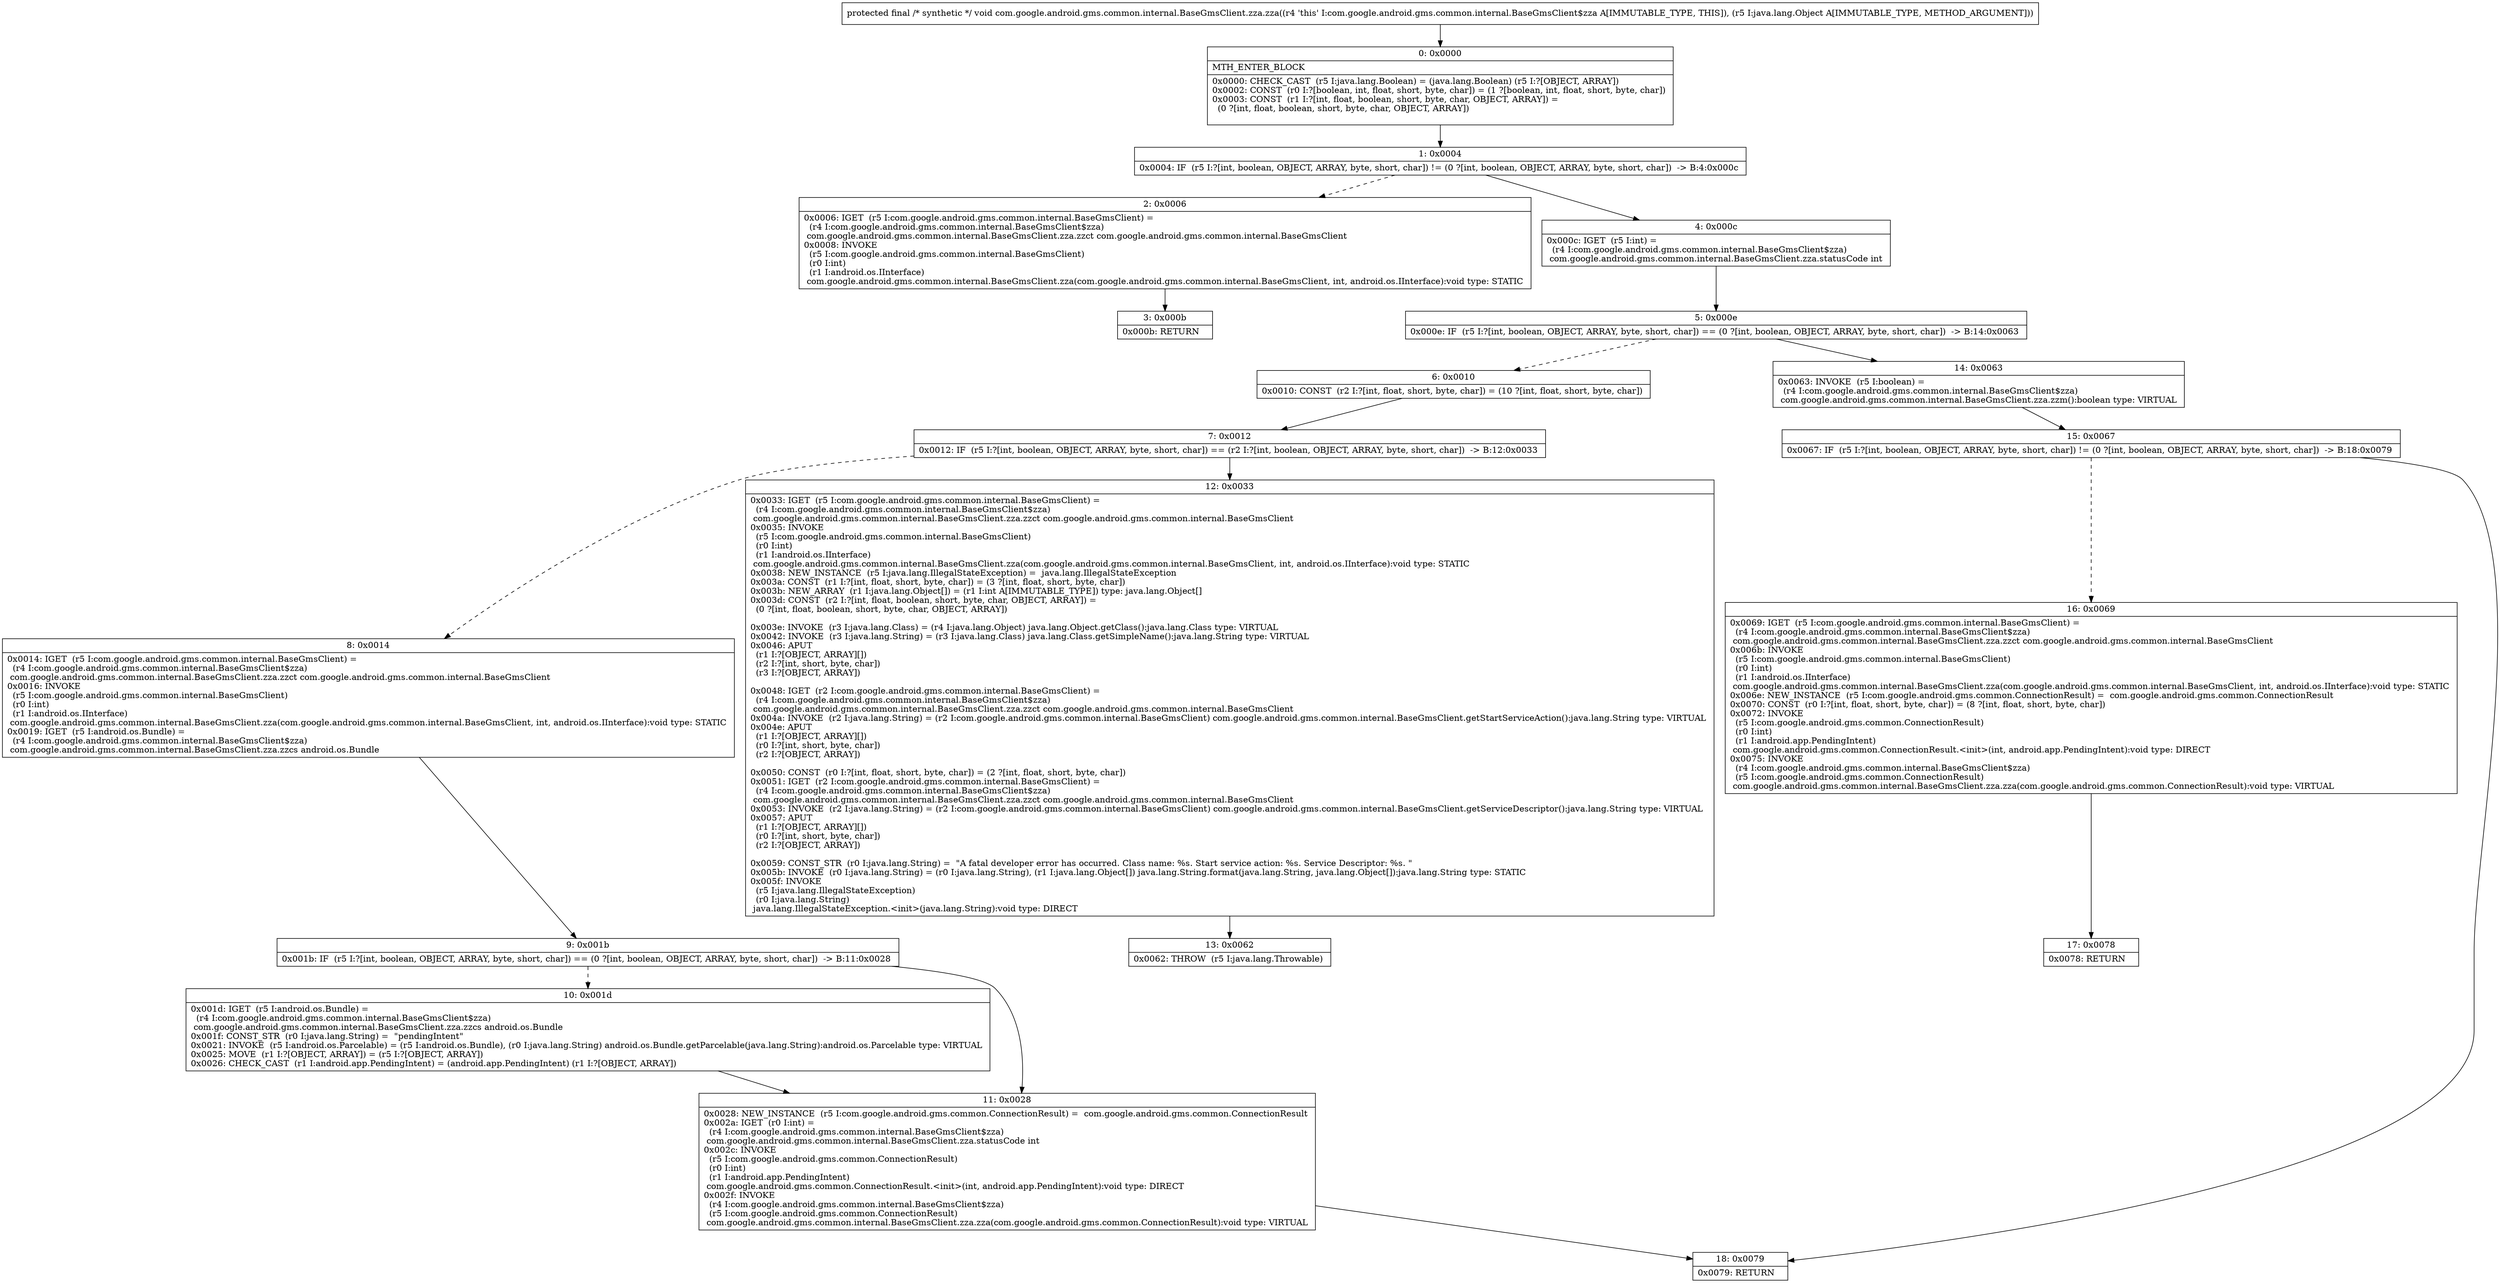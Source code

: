 digraph "CFG forcom.google.android.gms.common.internal.BaseGmsClient.zza.zza(Ljava\/lang\/Object;)V" {
Node_0 [shape=record,label="{0\:\ 0x0000|MTH_ENTER_BLOCK\l|0x0000: CHECK_CAST  (r5 I:java.lang.Boolean) = (java.lang.Boolean) (r5 I:?[OBJECT, ARRAY]) \l0x0002: CONST  (r0 I:?[boolean, int, float, short, byte, char]) = (1 ?[boolean, int, float, short, byte, char]) \l0x0003: CONST  (r1 I:?[int, float, boolean, short, byte, char, OBJECT, ARRAY]) = \l  (0 ?[int, float, boolean, short, byte, char, OBJECT, ARRAY])\l \l}"];
Node_1 [shape=record,label="{1\:\ 0x0004|0x0004: IF  (r5 I:?[int, boolean, OBJECT, ARRAY, byte, short, char]) != (0 ?[int, boolean, OBJECT, ARRAY, byte, short, char])  \-\> B:4:0x000c \l}"];
Node_2 [shape=record,label="{2\:\ 0x0006|0x0006: IGET  (r5 I:com.google.android.gms.common.internal.BaseGmsClient) = \l  (r4 I:com.google.android.gms.common.internal.BaseGmsClient$zza)\l com.google.android.gms.common.internal.BaseGmsClient.zza.zzct com.google.android.gms.common.internal.BaseGmsClient \l0x0008: INVOKE  \l  (r5 I:com.google.android.gms.common.internal.BaseGmsClient)\l  (r0 I:int)\l  (r1 I:android.os.IInterface)\l com.google.android.gms.common.internal.BaseGmsClient.zza(com.google.android.gms.common.internal.BaseGmsClient, int, android.os.IInterface):void type: STATIC \l}"];
Node_3 [shape=record,label="{3\:\ 0x000b|0x000b: RETURN   \l}"];
Node_4 [shape=record,label="{4\:\ 0x000c|0x000c: IGET  (r5 I:int) = \l  (r4 I:com.google.android.gms.common.internal.BaseGmsClient$zza)\l com.google.android.gms.common.internal.BaseGmsClient.zza.statusCode int \l}"];
Node_5 [shape=record,label="{5\:\ 0x000e|0x000e: IF  (r5 I:?[int, boolean, OBJECT, ARRAY, byte, short, char]) == (0 ?[int, boolean, OBJECT, ARRAY, byte, short, char])  \-\> B:14:0x0063 \l}"];
Node_6 [shape=record,label="{6\:\ 0x0010|0x0010: CONST  (r2 I:?[int, float, short, byte, char]) = (10 ?[int, float, short, byte, char]) \l}"];
Node_7 [shape=record,label="{7\:\ 0x0012|0x0012: IF  (r5 I:?[int, boolean, OBJECT, ARRAY, byte, short, char]) == (r2 I:?[int, boolean, OBJECT, ARRAY, byte, short, char])  \-\> B:12:0x0033 \l}"];
Node_8 [shape=record,label="{8\:\ 0x0014|0x0014: IGET  (r5 I:com.google.android.gms.common.internal.BaseGmsClient) = \l  (r4 I:com.google.android.gms.common.internal.BaseGmsClient$zza)\l com.google.android.gms.common.internal.BaseGmsClient.zza.zzct com.google.android.gms.common.internal.BaseGmsClient \l0x0016: INVOKE  \l  (r5 I:com.google.android.gms.common.internal.BaseGmsClient)\l  (r0 I:int)\l  (r1 I:android.os.IInterface)\l com.google.android.gms.common.internal.BaseGmsClient.zza(com.google.android.gms.common.internal.BaseGmsClient, int, android.os.IInterface):void type: STATIC \l0x0019: IGET  (r5 I:android.os.Bundle) = \l  (r4 I:com.google.android.gms.common.internal.BaseGmsClient$zza)\l com.google.android.gms.common.internal.BaseGmsClient.zza.zzcs android.os.Bundle \l}"];
Node_9 [shape=record,label="{9\:\ 0x001b|0x001b: IF  (r5 I:?[int, boolean, OBJECT, ARRAY, byte, short, char]) == (0 ?[int, boolean, OBJECT, ARRAY, byte, short, char])  \-\> B:11:0x0028 \l}"];
Node_10 [shape=record,label="{10\:\ 0x001d|0x001d: IGET  (r5 I:android.os.Bundle) = \l  (r4 I:com.google.android.gms.common.internal.BaseGmsClient$zza)\l com.google.android.gms.common.internal.BaseGmsClient.zza.zzcs android.os.Bundle \l0x001f: CONST_STR  (r0 I:java.lang.String) =  \"pendingIntent\" \l0x0021: INVOKE  (r5 I:android.os.Parcelable) = (r5 I:android.os.Bundle), (r0 I:java.lang.String) android.os.Bundle.getParcelable(java.lang.String):android.os.Parcelable type: VIRTUAL \l0x0025: MOVE  (r1 I:?[OBJECT, ARRAY]) = (r5 I:?[OBJECT, ARRAY]) \l0x0026: CHECK_CAST  (r1 I:android.app.PendingIntent) = (android.app.PendingIntent) (r1 I:?[OBJECT, ARRAY]) \l}"];
Node_11 [shape=record,label="{11\:\ 0x0028|0x0028: NEW_INSTANCE  (r5 I:com.google.android.gms.common.ConnectionResult) =  com.google.android.gms.common.ConnectionResult \l0x002a: IGET  (r0 I:int) = \l  (r4 I:com.google.android.gms.common.internal.BaseGmsClient$zza)\l com.google.android.gms.common.internal.BaseGmsClient.zza.statusCode int \l0x002c: INVOKE  \l  (r5 I:com.google.android.gms.common.ConnectionResult)\l  (r0 I:int)\l  (r1 I:android.app.PendingIntent)\l com.google.android.gms.common.ConnectionResult.\<init\>(int, android.app.PendingIntent):void type: DIRECT \l0x002f: INVOKE  \l  (r4 I:com.google.android.gms.common.internal.BaseGmsClient$zza)\l  (r5 I:com.google.android.gms.common.ConnectionResult)\l com.google.android.gms.common.internal.BaseGmsClient.zza.zza(com.google.android.gms.common.ConnectionResult):void type: VIRTUAL \l}"];
Node_12 [shape=record,label="{12\:\ 0x0033|0x0033: IGET  (r5 I:com.google.android.gms.common.internal.BaseGmsClient) = \l  (r4 I:com.google.android.gms.common.internal.BaseGmsClient$zza)\l com.google.android.gms.common.internal.BaseGmsClient.zza.zzct com.google.android.gms.common.internal.BaseGmsClient \l0x0035: INVOKE  \l  (r5 I:com.google.android.gms.common.internal.BaseGmsClient)\l  (r0 I:int)\l  (r1 I:android.os.IInterface)\l com.google.android.gms.common.internal.BaseGmsClient.zza(com.google.android.gms.common.internal.BaseGmsClient, int, android.os.IInterface):void type: STATIC \l0x0038: NEW_INSTANCE  (r5 I:java.lang.IllegalStateException) =  java.lang.IllegalStateException \l0x003a: CONST  (r1 I:?[int, float, short, byte, char]) = (3 ?[int, float, short, byte, char]) \l0x003b: NEW_ARRAY  (r1 I:java.lang.Object[]) = (r1 I:int A[IMMUTABLE_TYPE]) type: java.lang.Object[] \l0x003d: CONST  (r2 I:?[int, float, boolean, short, byte, char, OBJECT, ARRAY]) = \l  (0 ?[int, float, boolean, short, byte, char, OBJECT, ARRAY])\l \l0x003e: INVOKE  (r3 I:java.lang.Class) = (r4 I:java.lang.Object) java.lang.Object.getClass():java.lang.Class type: VIRTUAL \l0x0042: INVOKE  (r3 I:java.lang.String) = (r3 I:java.lang.Class) java.lang.Class.getSimpleName():java.lang.String type: VIRTUAL \l0x0046: APUT  \l  (r1 I:?[OBJECT, ARRAY][])\l  (r2 I:?[int, short, byte, char])\l  (r3 I:?[OBJECT, ARRAY])\l \l0x0048: IGET  (r2 I:com.google.android.gms.common.internal.BaseGmsClient) = \l  (r4 I:com.google.android.gms.common.internal.BaseGmsClient$zza)\l com.google.android.gms.common.internal.BaseGmsClient.zza.zzct com.google.android.gms.common.internal.BaseGmsClient \l0x004a: INVOKE  (r2 I:java.lang.String) = (r2 I:com.google.android.gms.common.internal.BaseGmsClient) com.google.android.gms.common.internal.BaseGmsClient.getStartServiceAction():java.lang.String type: VIRTUAL \l0x004e: APUT  \l  (r1 I:?[OBJECT, ARRAY][])\l  (r0 I:?[int, short, byte, char])\l  (r2 I:?[OBJECT, ARRAY])\l \l0x0050: CONST  (r0 I:?[int, float, short, byte, char]) = (2 ?[int, float, short, byte, char]) \l0x0051: IGET  (r2 I:com.google.android.gms.common.internal.BaseGmsClient) = \l  (r4 I:com.google.android.gms.common.internal.BaseGmsClient$zza)\l com.google.android.gms.common.internal.BaseGmsClient.zza.zzct com.google.android.gms.common.internal.BaseGmsClient \l0x0053: INVOKE  (r2 I:java.lang.String) = (r2 I:com.google.android.gms.common.internal.BaseGmsClient) com.google.android.gms.common.internal.BaseGmsClient.getServiceDescriptor():java.lang.String type: VIRTUAL \l0x0057: APUT  \l  (r1 I:?[OBJECT, ARRAY][])\l  (r0 I:?[int, short, byte, char])\l  (r2 I:?[OBJECT, ARRAY])\l \l0x0059: CONST_STR  (r0 I:java.lang.String) =  \"A fatal developer error has occurred. Class name: %s. Start service action: %s. Service Descriptor: %s. \" \l0x005b: INVOKE  (r0 I:java.lang.String) = (r0 I:java.lang.String), (r1 I:java.lang.Object[]) java.lang.String.format(java.lang.String, java.lang.Object[]):java.lang.String type: STATIC \l0x005f: INVOKE  \l  (r5 I:java.lang.IllegalStateException)\l  (r0 I:java.lang.String)\l java.lang.IllegalStateException.\<init\>(java.lang.String):void type: DIRECT \l}"];
Node_13 [shape=record,label="{13\:\ 0x0062|0x0062: THROW  (r5 I:java.lang.Throwable) \l}"];
Node_14 [shape=record,label="{14\:\ 0x0063|0x0063: INVOKE  (r5 I:boolean) = \l  (r4 I:com.google.android.gms.common.internal.BaseGmsClient$zza)\l com.google.android.gms.common.internal.BaseGmsClient.zza.zzm():boolean type: VIRTUAL \l}"];
Node_15 [shape=record,label="{15\:\ 0x0067|0x0067: IF  (r5 I:?[int, boolean, OBJECT, ARRAY, byte, short, char]) != (0 ?[int, boolean, OBJECT, ARRAY, byte, short, char])  \-\> B:18:0x0079 \l}"];
Node_16 [shape=record,label="{16\:\ 0x0069|0x0069: IGET  (r5 I:com.google.android.gms.common.internal.BaseGmsClient) = \l  (r4 I:com.google.android.gms.common.internal.BaseGmsClient$zza)\l com.google.android.gms.common.internal.BaseGmsClient.zza.zzct com.google.android.gms.common.internal.BaseGmsClient \l0x006b: INVOKE  \l  (r5 I:com.google.android.gms.common.internal.BaseGmsClient)\l  (r0 I:int)\l  (r1 I:android.os.IInterface)\l com.google.android.gms.common.internal.BaseGmsClient.zza(com.google.android.gms.common.internal.BaseGmsClient, int, android.os.IInterface):void type: STATIC \l0x006e: NEW_INSTANCE  (r5 I:com.google.android.gms.common.ConnectionResult) =  com.google.android.gms.common.ConnectionResult \l0x0070: CONST  (r0 I:?[int, float, short, byte, char]) = (8 ?[int, float, short, byte, char]) \l0x0072: INVOKE  \l  (r5 I:com.google.android.gms.common.ConnectionResult)\l  (r0 I:int)\l  (r1 I:android.app.PendingIntent)\l com.google.android.gms.common.ConnectionResult.\<init\>(int, android.app.PendingIntent):void type: DIRECT \l0x0075: INVOKE  \l  (r4 I:com.google.android.gms.common.internal.BaseGmsClient$zza)\l  (r5 I:com.google.android.gms.common.ConnectionResult)\l com.google.android.gms.common.internal.BaseGmsClient.zza.zza(com.google.android.gms.common.ConnectionResult):void type: VIRTUAL \l}"];
Node_17 [shape=record,label="{17\:\ 0x0078|0x0078: RETURN   \l}"];
Node_18 [shape=record,label="{18\:\ 0x0079|0x0079: RETURN   \l}"];
MethodNode[shape=record,label="{protected final \/* synthetic *\/ void com.google.android.gms.common.internal.BaseGmsClient.zza.zza((r4 'this' I:com.google.android.gms.common.internal.BaseGmsClient$zza A[IMMUTABLE_TYPE, THIS]), (r5 I:java.lang.Object A[IMMUTABLE_TYPE, METHOD_ARGUMENT])) }"];
MethodNode -> Node_0;
Node_0 -> Node_1;
Node_1 -> Node_2[style=dashed];
Node_1 -> Node_4;
Node_2 -> Node_3;
Node_4 -> Node_5;
Node_5 -> Node_6[style=dashed];
Node_5 -> Node_14;
Node_6 -> Node_7;
Node_7 -> Node_8[style=dashed];
Node_7 -> Node_12;
Node_8 -> Node_9;
Node_9 -> Node_10[style=dashed];
Node_9 -> Node_11;
Node_10 -> Node_11;
Node_11 -> Node_18;
Node_12 -> Node_13;
Node_14 -> Node_15;
Node_15 -> Node_16[style=dashed];
Node_15 -> Node_18;
Node_16 -> Node_17;
}

